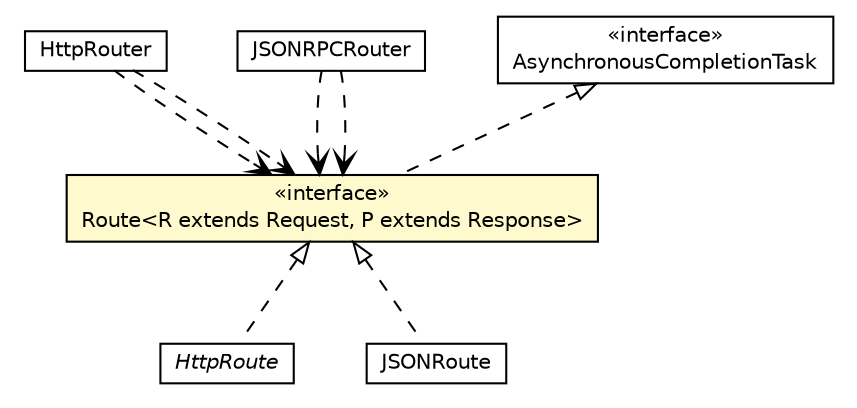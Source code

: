 #!/usr/local/bin/dot
#
# Class diagram 
# Generated by UMLGraph version R5_6-24-gf6e263 (http://www.umlgraph.org/)
#

digraph G {
	edge [fontname="Helvetica",fontsize=10,labelfontname="Helvetica",labelfontsize=10];
	node [fontname="Helvetica",fontsize=10,shape=plaintext];
	nodesep=0.25;
	ranksep=0.5;
	// babble.net.Route<R extends babble.net.Request, P extends babble.net.Response>
	c1389 [label=<<table title="babble.net.Route" border="0" cellborder="1" cellspacing="0" cellpadding="2" port="p" bgcolor="lemonChiffon" href="./Route.html">
		<tr><td><table border="0" cellspacing="0" cellpadding="1">
<tr><td align="center" balign="center"> &#171;interface&#187; </td></tr>
<tr><td align="center" balign="center"> Route&lt;R extends Request, P extends Response&gt; </td></tr>
		</table></td></tr>
		</table>>, URL="./Route.html", fontname="Helvetica", fontcolor="black", fontsize=10.0];
	// babble.net.http.HttpRouter
	c1399 [label=<<table title="babble.net.http.HttpRouter" border="0" cellborder="1" cellspacing="0" cellpadding="2" port="p" href="./http/HttpRouter.html">
		<tr><td><table border="0" cellspacing="0" cellpadding="1">
<tr><td align="center" balign="center"> HttpRouter </td></tr>
		</table></td></tr>
		</table>>, URL="./http/HttpRouter.html", fontname="Helvetica", fontcolor="black", fontsize=10.0];
	// babble.net.http.HttpRoute
	c1400 [label=<<table title="babble.net.http.HttpRoute" border="0" cellborder="1" cellspacing="0" cellpadding="2" port="p" href="./http/HttpRoute.html">
		<tr><td><table border="0" cellspacing="0" cellpadding="1">
<tr><td align="center" balign="center"><font face="Helvetica-Oblique"> HttpRoute </font></td></tr>
		</table></td></tr>
		</table>>, URL="./http/HttpRoute.html", fontname="Helvetica", fontcolor="black", fontsize=10.0];
	// babble.net.json.JSONRPCRouter
	c1409 [label=<<table title="babble.net.json.JSONRPCRouter" border="0" cellborder="1" cellspacing="0" cellpadding="2" port="p" href="./json/JSONRPCRouter.html">
		<tr><td><table border="0" cellspacing="0" cellpadding="1">
<tr><td align="center" balign="center"> JSONRPCRouter </td></tr>
		</table></td></tr>
		</table>>, URL="./json/JSONRPCRouter.html", fontname="Helvetica", fontcolor="black", fontsize=10.0];
	// babble.net.json.JSONRoute
	c1412 [label=<<table title="babble.net.json.JSONRoute" border="0" cellborder="1" cellspacing="0" cellpadding="2" port="p" href="./json/JSONRoute.html">
		<tr><td><table border="0" cellspacing="0" cellpadding="1">
<tr><td align="center" balign="center"> JSONRoute </td></tr>
		</table></td></tr>
		</table>>, URL="./json/JSONRoute.html", fontname="Helvetica", fontcolor="black", fontsize=10.0];
	//babble.net.Route<R extends babble.net.Request, P extends babble.net.Response> implements java.util.concurrent.CompletableFuture.AsynchronousCompletionTask
	c1420:p -> c1389:p [dir=back,arrowtail=empty,style=dashed];
	//babble.net.http.HttpRoute implements babble.net.Route<R extends babble.net.Request, P extends babble.net.Response>
	c1389:p -> c1400:p [dir=back,arrowtail=empty,style=dashed];
	//babble.net.json.JSONRoute implements babble.net.Route<R extends babble.net.Request, P extends babble.net.Response>
	c1389:p -> c1412:p [dir=back,arrowtail=empty,style=dashed];
	// babble.net.http.HttpRouter DEPEND babble.net.Route<R extends babble.net.Request, P extends babble.net.Response>
	c1399:p -> c1389:p [taillabel="", label="", headlabel="", fontname="Helvetica", fontcolor="black", fontsize=10.0, color="black", arrowhead=open, style=dashed];
	// babble.net.http.HttpRouter DEPEND babble.net.Route<R extends babble.net.Request, P extends babble.net.Response>
	c1399:p -> c1389:p [taillabel="", label="", headlabel="", fontname="Helvetica", fontcolor="black", fontsize=10.0, color="black", arrowhead=open, style=dashed];
	// babble.net.json.JSONRPCRouter DEPEND babble.net.Route<R extends babble.net.Request, P extends babble.net.Response>
	c1409:p -> c1389:p [taillabel="", label="", headlabel="", fontname="Helvetica", fontcolor="black", fontsize=10.0, color="black", arrowhead=open, style=dashed];
	// babble.net.json.JSONRPCRouter DEPEND babble.net.Route<R extends babble.net.Request, P extends babble.net.Response>
	c1409:p -> c1389:p [taillabel="", label="", headlabel="", fontname="Helvetica", fontcolor="black", fontsize=10.0, color="black", arrowhead=open, style=dashed];
	// java.util.concurrent.CompletableFuture.AsynchronousCompletionTask
	c1420 [label=<<table title="java.util.concurrent.CompletableFuture.AsynchronousCompletionTask" border="0" cellborder="1" cellspacing="0" cellpadding="2" port="p" href="http://java.sun.com/j2se/1.4.2/docs/api/java/util/concurrent/CompletableFuture/AsynchronousCompletionTask.html">
		<tr><td><table border="0" cellspacing="0" cellpadding="1">
<tr><td align="center" balign="center"> &#171;interface&#187; </td></tr>
<tr><td align="center" balign="center"> AsynchronousCompletionTask </td></tr>
		</table></td></tr>
		</table>>, URL="http://java.sun.com/j2se/1.4.2/docs/api/java/util/concurrent/CompletableFuture/AsynchronousCompletionTask.html", fontname="Helvetica", fontcolor="black", fontsize=10.0];
}

